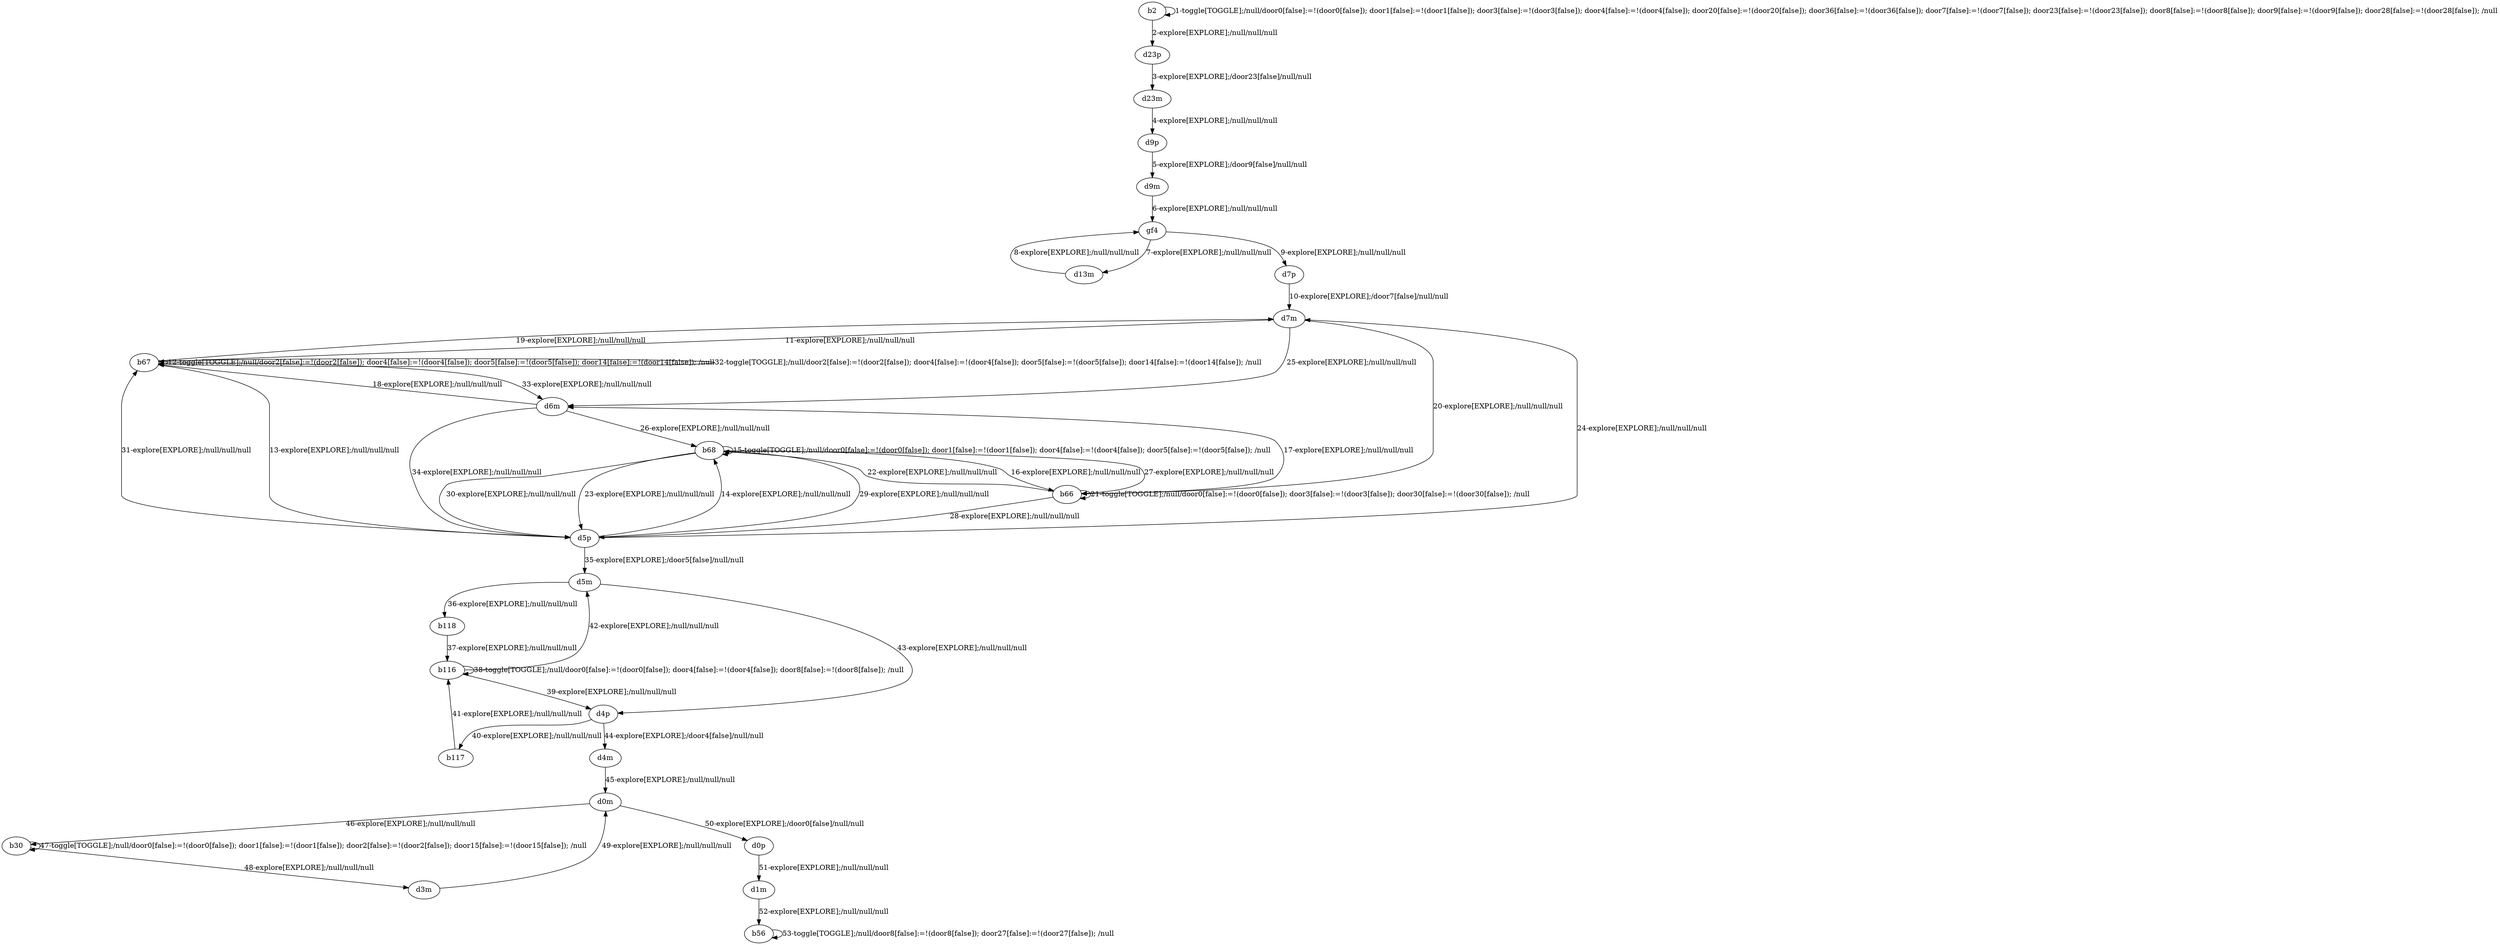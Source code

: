 # Total number of goals covered by this test: 2
# d4p --> b117
# d5m --> d4p

digraph g {
"b2" -> "b2" [label = "1-toggle[TOGGLE];/null/door0[false]:=!(door0[false]); door1[false]:=!(door1[false]); door3[false]:=!(door3[false]); door4[false]:=!(door4[false]); door20[false]:=!(door20[false]); door36[false]:=!(door36[false]); door7[false]:=!(door7[false]); door23[false]:=!(door23[false]); door8[false]:=!(door8[false]); door9[false]:=!(door9[false]); door28[false]:=!(door28[false]); /null"];
"b2" -> "d23p" [label = "2-explore[EXPLORE];/null/null/null"];
"d23p" -> "d23m" [label = "3-explore[EXPLORE];/door23[false]/null/null"];
"d23m" -> "d9p" [label = "4-explore[EXPLORE];/null/null/null"];
"d9p" -> "d9m" [label = "5-explore[EXPLORE];/door9[false]/null/null"];
"d9m" -> "gf4" [label = "6-explore[EXPLORE];/null/null/null"];
"gf4" -> "d13m" [label = "7-explore[EXPLORE];/null/null/null"];
"d13m" -> "gf4" [label = "8-explore[EXPLORE];/null/null/null"];
"gf4" -> "d7p" [label = "9-explore[EXPLORE];/null/null/null"];
"d7p" -> "d7m" [label = "10-explore[EXPLORE];/door7[false]/null/null"];
"d7m" -> "b67" [label = "11-explore[EXPLORE];/null/null/null"];
"b67" -> "b67" [label = "12-toggle[TOGGLE];/null/door2[false]:=!(door2[false]); door4[false]:=!(door4[false]); door5[false]:=!(door5[false]); door14[false]:=!(door14[false]); /null"];
"b67" -> "d5p" [label = "13-explore[EXPLORE];/null/null/null"];
"d5p" -> "b68" [label = "14-explore[EXPLORE];/null/null/null"];
"b68" -> "b68" [label = "15-toggle[TOGGLE];/null/door0[false]:=!(door0[false]); door1[false]:=!(door1[false]); door4[false]:=!(door4[false]); door5[false]:=!(door5[false]); /null"];
"b68" -> "b66" [label = "16-explore[EXPLORE];/null/null/null"];
"b66" -> "d6m" [label = "17-explore[EXPLORE];/null/null/null"];
"d6m" -> "b67" [label = "18-explore[EXPLORE];/null/null/null"];
"b67" -> "d7m" [label = "19-explore[EXPLORE];/null/null/null"];
"d7m" -> "b66" [label = "20-explore[EXPLORE];/null/null/null"];
"b66" -> "b66" [label = "21-toggle[TOGGLE];/null/door0[false]:=!(door0[false]); door3[false]:=!(door3[false]); door30[false]:=!(door30[false]); /null"];
"b66" -> "b68" [label = "22-explore[EXPLORE];/null/null/null"];
"b68" -> "d5p" [label = "23-explore[EXPLORE];/null/null/null"];
"d5p" -> "d7m" [label = "24-explore[EXPLORE];/null/null/null"];
"d7m" -> "d6m" [label = "25-explore[EXPLORE];/null/null/null"];
"d6m" -> "b68" [label = "26-explore[EXPLORE];/null/null/null"];
"b68" -> "b66" [label = "27-explore[EXPLORE];/null/null/null"];
"b66" -> "d5p" [label = "28-explore[EXPLORE];/null/null/null"];
"d5p" -> "b68" [label = "29-explore[EXPLORE];/null/null/null"];
"b68" -> "d5p" [label = "30-explore[EXPLORE];/null/null/null"];
"d5p" -> "b67" [label = "31-explore[EXPLORE];/null/null/null"];
"b67" -> "b67" [label = "32-toggle[TOGGLE];/null/door2[false]:=!(door2[false]); door4[false]:=!(door4[false]); door5[false]:=!(door5[false]); door14[false]:=!(door14[false]); /null"];
"b67" -> "d6m" [label = "33-explore[EXPLORE];/null/null/null"];
"d6m" -> "d5p" [label = "34-explore[EXPLORE];/null/null/null"];
"d5p" -> "d5m" [label = "35-explore[EXPLORE];/door5[false]/null/null"];
"d5m" -> "b118" [label = "36-explore[EXPLORE];/null/null/null"];
"b118" -> "b116" [label = "37-explore[EXPLORE];/null/null/null"];
"b116" -> "b116" [label = "38-toggle[TOGGLE];/null/door0[false]:=!(door0[false]); door4[false]:=!(door4[false]); door8[false]:=!(door8[false]); /null"];
"b116" -> "d4p" [label = "39-explore[EXPLORE];/null/null/null"];
"d4p" -> "b117" [label = "40-explore[EXPLORE];/null/null/null"];
"b117" -> "b116" [label = "41-explore[EXPLORE];/null/null/null"];
"b116" -> "d5m" [label = "42-explore[EXPLORE];/null/null/null"];
"d5m" -> "d4p" [label = "43-explore[EXPLORE];/null/null/null"];
"d4p" -> "d4m" [label = "44-explore[EXPLORE];/door4[false]/null/null"];
"d4m" -> "d0m" [label = "45-explore[EXPLORE];/null/null/null"];
"d0m" -> "b30" [label = "46-explore[EXPLORE];/null/null/null"];
"b30" -> "b30" [label = "47-toggle[TOGGLE];/null/door0[false]:=!(door0[false]); door1[false]:=!(door1[false]); door2[false]:=!(door2[false]); door15[false]:=!(door15[false]); /null"];
"b30" -> "d3m" [label = "48-explore[EXPLORE];/null/null/null"];
"d3m" -> "d0m" [label = "49-explore[EXPLORE];/null/null/null"];
"d0m" -> "d0p" [label = "50-explore[EXPLORE];/door0[false]/null/null"];
"d0p" -> "d1m" [label = "51-explore[EXPLORE];/null/null/null"];
"d1m" -> "b56" [label = "52-explore[EXPLORE];/null/null/null"];
"b56" -> "b56" [label = "53-toggle[TOGGLE];/null/door8[false]:=!(door8[false]); door27[false]:=!(door27[false]); /null"];
}
